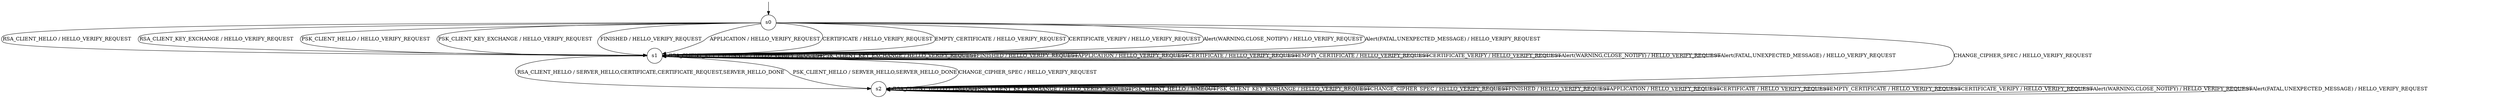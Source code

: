 digraph g {

	s0 [shape="circle" label="s0"];
	s1 [shape="circle" label="s1"];
	s2 [shape="circle" label="s2"];
	s0 -> s1 [label="RSA_CLIENT_HELLO / HELLO_VERIFY_REQUEST"];
	s0 -> s1 [label="RSA_CLIENT_KEY_EXCHANGE / HELLO_VERIFY_REQUEST"];
	s0 -> s1 [label="PSK_CLIENT_HELLO / HELLO_VERIFY_REQUEST"];
	s0 -> s1 [label="PSK_CLIENT_KEY_EXCHANGE / HELLO_VERIFY_REQUEST"];
	s0 -> s2 [label="CHANGE_CIPHER_SPEC / HELLO_VERIFY_REQUEST"];
	s0 -> s1 [label="FINISHED / HELLO_VERIFY_REQUEST"];
	s0 -> s1 [label="APPLICATION / HELLO_VERIFY_REQUEST"];
	s0 -> s1 [label="CERTIFICATE / HELLO_VERIFY_REQUEST"];
	s0 -> s1 [label="EMPTY_CERTIFICATE / HELLO_VERIFY_REQUEST"];
	s0 -> s1 [label="CERTIFICATE_VERIFY / HELLO_VERIFY_REQUEST"];
	s0 -> s1 [label="Alert(WARNING,CLOSE_NOTIFY) / HELLO_VERIFY_REQUEST"];
	s0 -> s1 [label="Alert(FATAL,UNEXPECTED_MESSAGE) / HELLO_VERIFY_REQUEST"];
	s1 -> s2 [label="RSA_CLIENT_HELLO / SERVER_HELLO,CERTIFICATE,CERTIFICATE_REQUEST,SERVER_HELLO_DONE"];
	s1 -> s1 [label="RSA_CLIENT_KEY_EXCHANGE / HELLO_VERIFY_REQUEST"];
	s1 -> s2 [label="PSK_CLIENT_HELLO / SERVER_HELLO,SERVER_HELLO_DONE"];
	s1 -> s1 [label="PSK_CLIENT_KEY_EXCHANGE / HELLO_VERIFY_REQUEST"];
	s1 -> s2 [label="CHANGE_CIPHER_SPEC / HELLO_VERIFY_REQUEST"];
	s1 -> s1 [label="FINISHED / HELLO_VERIFY_REQUEST"];
	s1 -> s1 [label="APPLICATION / HELLO_VERIFY_REQUEST"];
	s1 -> s1 [label="CERTIFICATE / HELLO_VERIFY_REQUEST"];
	s1 -> s1 [label="EMPTY_CERTIFICATE / HELLO_VERIFY_REQUEST"];
	s1 -> s1 [label="CERTIFICATE_VERIFY / HELLO_VERIFY_REQUEST"];
	s1 -> s1 [label="Alert(WARNING,CLOSE_NOTIFY) / HELLO_VERIFY_REQUEST"];
	s1 -> s1 [label="Alert(FATAL,UNEXPECTED_MESSAGE) / HELLO_VERIFY_REQUEST"];
	s2 -> s2 [label="RSA_CLIENT_HELLO / TIMEOUT"];
	s2 -> s2 [label="RSA_CLIENT_KEY_EXCHANGE / HELLO_VERIFY_REQUEST"];
	s2 -> s2 [label="PSK_CLIENT_HELLO / TIMEOUT"];
	s2 -> s2 [label="PSK_CLIENT_KEY_EXCHANGE / HELLO_VERIFY_REQUEST"];
	s2 -> s2 [label="CHANGE_CIPHER_SPEC / HELLO_VERIFY_REQUEST"];
	s2 -> s2 [label="FINISHED / HELLO_VERIFY_REQUEST"];
	s2 -> s2 [label="APPLICATION / HELLO_VERIFY_REQUEST"];
	s2 -> s2 [label="CERTIFICATE / HELLO_VERIFY_REQUEST"];
	s2 -> s2 [label="EMPTY_CERTIFICATE / HELLO_VERIFY_REQUEST"];
	s2 -> s2 [label="CERTIFICATE_VERIFY / HELLO_VERIFY_REQUEST"];
	s2 -> s2 [label="Alert(WARNING,CLOSE_NOTIFY) / HELLO_VERIFY_REQUEST"];
	s2 -> s2 [label="Alert(FATAL,UNEXPECTED_MESSAGE) / HELLO_VERIFY_REQUEST"];

__start0 [label="" shape="none" width="0" height="0"];
__start0 -> s0;

}
